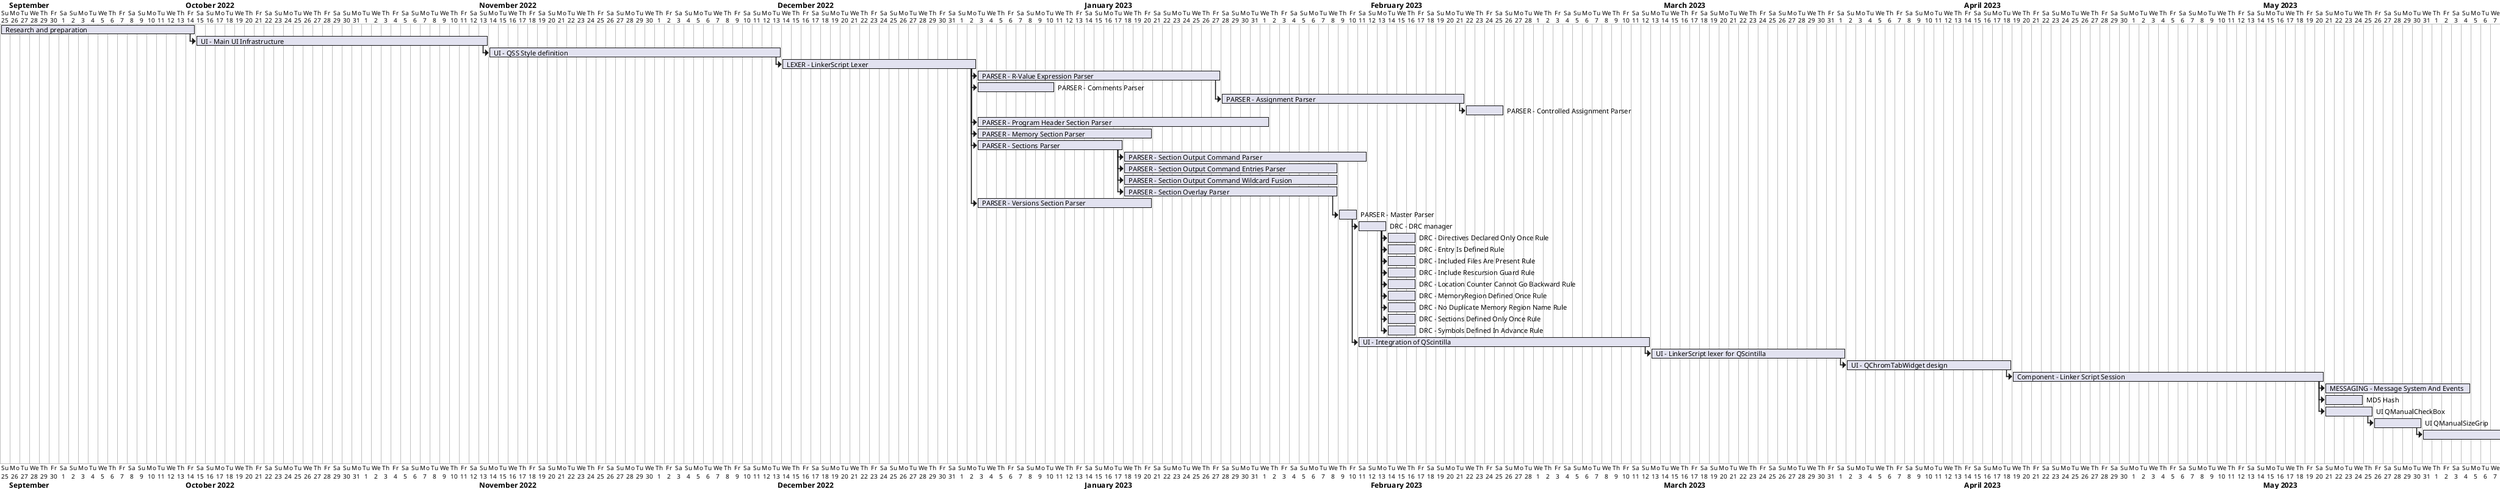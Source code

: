 @startgantt VisualLinkerScript Timeline

Project starts 2022-09-25
[ Research and preparation] requires 20 days

[ UI - Main UI Infrastructure] requires 30 days
[ UI - Main UI Infrastructure] starts at [ Research and preparation]'s end

[ UI - QSS Style definition] requires 30 days
[ UI - QSS Style definition] starts at [ UI - Main UI Infrastructure]'s end

[ LEXER - LinkerScript Lexer] requires 20 days
[ LEXER - LinkerScript Lexer] starts at [ UI - QSS Style definition]'s end

[ PARSER - R-Value Expression Parser] requires 25 days
[ PARSER - R-Value Expression Parser] starts at [ LEXER - LinkerScript Lexer]'s end
[ PARSER - Comments Parser] requires 8 days
[ PARSER - Comments Parser] starts at [ LEXER - LinkerScript Lexer]'s end
 
[ PARSER - Assignment Parser] requires 25 days
[ PARSER - Assignment Parser] starts at [ PARSER - R-Value Expression Parser]'s end
[ PARSER - Controlled Assignment Parser] requires 4 days
[ PARSER - Controlled Assignment Parser] starts at [ PARSER - Assignment Parser]'s end
[ PARSER - Program Header Section Parser] requires 30 days
[ PARSER - Program Header Section Parser] starts at [ LEXER - LinkerScript Lexer]'s end
[ PARSER - Memory Section Parser] requires 18 days
[ PARSER - Memory Section Parser] starts at [ LEXER - LinkerScript Lexer]'s end
[ PARSER - Sections Parser] requires 15 days
[ PARSER - Sections Parser] starts at [ LEXER - LinkerScript Lexer]'s end
[ PARSER - Section Output Command Parser] requires 25 days
[ PARSER - Section Output Command Parser] starts at [ PARSER - Sections Parser]'s end
[ PARSER - Section Output Command Entries Parser] requires 22 days
[ PARSER - Section Output Command Entries Parser] starts at [ PARSER - Sections Parser]'s end
[ PARSER - Section Output Command Wildcard Fusion] requires 22 days
[ PARSER - Section Output Command Wildcard Fusion] starts at [ PARSER - Sections Parser]'s end
[ PARSER - Section Overlay Parser] requires 22 days
[ PARSER - Section Overlay Parser] starts at [ PARSER - Sections Parser]'s end
[ PARSER - Versions Section Parser] requires 18 days
[ PARSER - Versions Section Parser] starts at [ LEXER - LinkerScript Lexer]'s end
[ PARSER - Master Parser] requires 2 days 
[ PARSER - Master Parser] starts at [ PARSER - Section Overlay Parser]'s end
 

[ DRC - DRC manager] requires 3 days
[ DRC - DRC manager] starts at [ PARSER - Master Parser]'s end
[ DRC - Directives Declared Only Once Rule] requires 3 days
[ DRC - Directives Declared Only Once Rule] starts at [ DRC - DRC manager]'s end
[ DRC - Entry Is Defined Rule] requires 3 days
[ DRC - Entry Is Defined Rule] starts at [ DRC - DRC manager]'s end
[ DRC - Included Files Are Present Rule] requires 3 days
[ DRC - Included Files Are Present Rule] starts at [ DRC - DRC manager]'s end
[ DRC - Include Rescursion Guard Rule] requires 3 days
[ DRC - Include Rescursion Guard Rule] starts at [ DRC - DRC manager]'s end
[ DRC - Location Counter Cannot Go Backward Rule] requires 3 days
[ DRC - Location Counter Cannot Go Backward Rule] starts at [ DRC - DRC manager]'s end
[ DRC - MemoryRegion Defined Once Rule] requires 3 days
[ DRC - MemoryRegion Defined Once Rule] starts at [ DRC - DRC manager]'s end
[ DRC - No Duplicate Memory Region Name Rule] requires 3 days
[ DRC - No Duplicate Memory Region Name Rule] starts at [ DRC - DRC manager]'s end
[ DRC - Sections Defined Only Once Rule] requires 3 days
[ DRC - Sections Defined Only Once Rule] starts at [ DRC - DRC manager]'s end
[ DRC - Symbols Defined In Advance Rule] requires 3 days 
[ DRC - Symbols Defined In Advance Rule] starts at [ DRC - DRC manager]'s end
 
[ UI - Integration of QScintilla] requires 30 days
[ UI - Integration of QScintilla] starts at [ PARSER - Master Parser]'s end
[ UI - LinkerScript lexer for QScintilla] requires 20 days
[ UI - LinkerScript lexer for QScintilla] starts at [ UI - Integration of QScintilla]'s end
 
[ UI - QChromTabWidget design] requires 17 days
[ UI - QChromTabWidget design] starts at [ UI - LinkerScript lexer for QScintilla]'s end
[ Component - Linker Script Session] requires 32 days
[ Component - Linker Script Session] starts at [ UI - QChromTabWidget design]'s end
 
[ MESSAGING - Message System And Events] requires 15 days
[ MESSAGING - Message System And Events] starts at [ Component - Linker Script Session]'s end
 
[ MD5 Hash] requires 4 day
[ MD5 Hash] starts at [ Component - Linker Script Session]'s end

[ UI QManualCheckBox] requires 5 days
[ UI QManualCheckBox] starts at [ Component - Linker Script Session]'s end
[ UI QManualSizeGrip] requires 5 days
[ UI QManualSizeGrip] starts at [ UI QManualCheckBox]'s end
 
[ UI - Search & Replace popup] requires 10 days
[ UI - Search & Replace popup] starts at [ UI QManualSizeGrip]'s end
 
[ LEXER - AutoStyler Lexer] requires 20 days
[ LEXER - AutoStyler Lexer] starts at [ UI - Search & Replace popup]'s end
 
[ Component - Memory Visualizer] requires 32 days
[ Component - Memory Visualizer] starts at [ LEXER - AutoStyler Lexer]'s end


@endgantt
